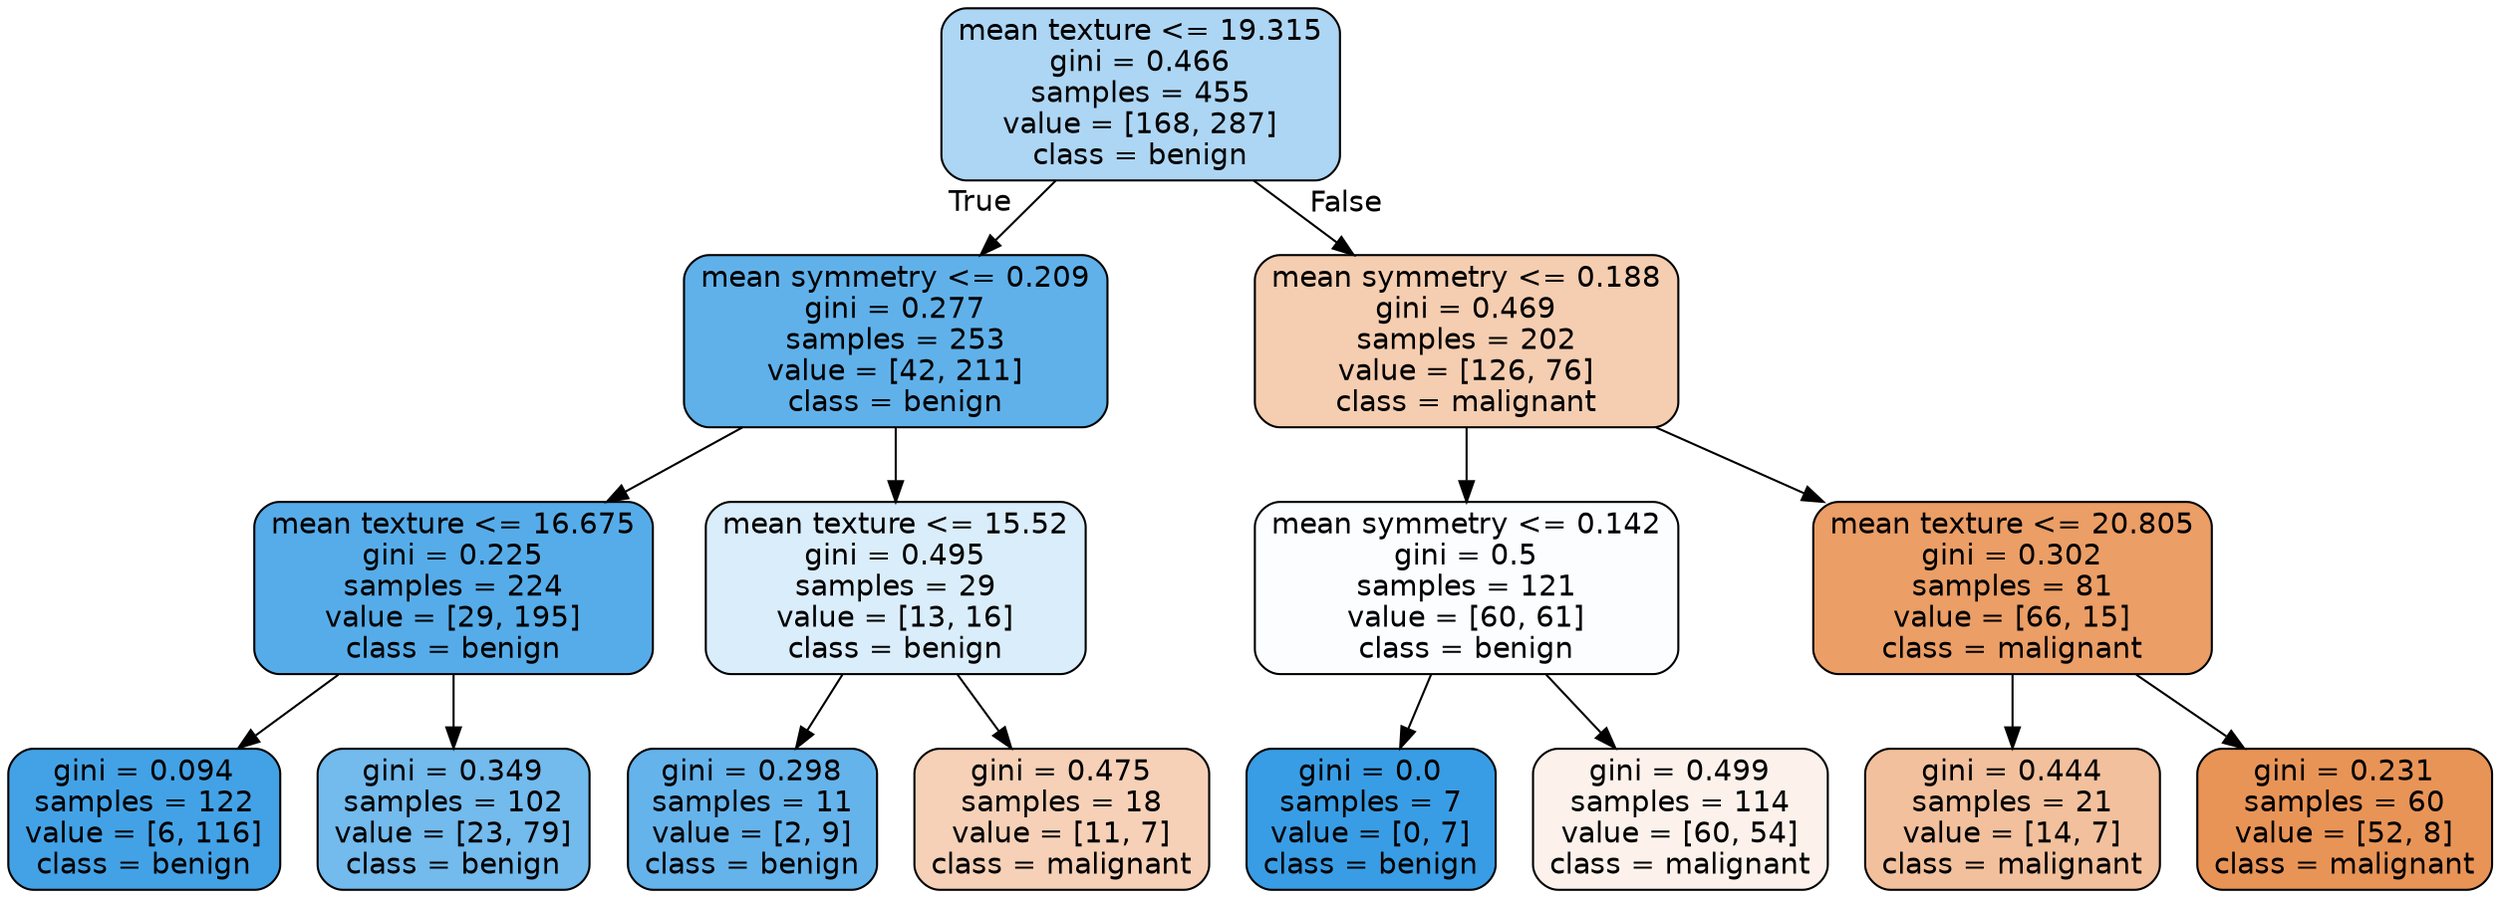 digraph Tree {
node [shape=box, style="filled, rounded", color="black", fontname="helvetica"] ;
edge [fontname="helvetica"] ;
0 [label="mean texture <= 19.315\ngini = 0.466\nsamples = 455\nvalue = [168, 287]\nclass = benign", fillcolor="#add6f4"] ;
1 [label="mean symmetry <= 0.209\ngini = 0.277\nsamples = 253\nvalue = [42, 211]\nclass = benign", fillcolor="#60b1ea"] ;
0 -> 1 [labeldistance=2.5, labelangle=45, headlabel="True"] ;
2 [label="mean texture <= 16.675\ngini = 0.225\nsamples = 224\nvalue = [29, 195]\nclass = benign", fillcolor="#56ace9"] ;
1 -> 2 ;
3 [label="gini = 0.094\nsamples = 122\nvalue = [6, 116]\nclass = benign", fillcolor="#43a2e6"] ;
2 -> 3 ;
4 [label="gini = 0.349\nsamples = 102\nvalue = [23, 79]\nclass = benign", fillcolor="#73baed"] ;
2 -> 4 ;
5 [label="mean texture <= 15.52\ngini = 0.495\nsamples = 29\nvalue = [13, 16]\nclass = benign", fillcolor="#daedfa"] ;
1 -> 5 ;
6 [label="gini = 0.298\nsamples = 11\nvalue = [2, 9]\nclass = benign", fillcolor="#65b3eb"] ;
5 -> 6 ;
7 [label="gini = 0.475\nsamples = 18\nvalue = [11, 7]\nclass = malignant", fillcolor="#f6d1b7"] ;
5 -> 7 ;
8 [label="mean symmetry <= 0.188\ngini = 0.469\nsamples = 202\nvalue = [126, 76]\nclass = malignant", fillcolor="#f5cdb0"] ;
0 -> 8 [labeldistance=2.5, labelangle=-45, headlabel="False"] ;
9 [label="mean symmetry <= 0.142\ngini = 0.5\nsamples = 121\nvalue = [60, 61]\nclass = benign", fillcolor="#fcfdff"] ;
8 -> 9 ;
10 [label="gini = 0.0\nsamples = 7\nvalue = [0, 7]\nclass = benign", fillcolor="#399de5"] ;
9 -> 10 ;
11 [label="gini = 0.499\nsamples = 114\nvalue = [60, 54]\nclass = malignant", fillcolor="#fcf2eb"] ;
9 -> 11 ;
12 [label="mean texture <= 20.805\ngini = 0.302\nsamples = 81\nvalue = [66, 15]\nclass = malignant", fillcolor="#eb9e66"] ;
8 -> 12 ;
13 [label="gini = 0.444\nsamples = 21\nvalue = [14, 7]\nclass = malignant", fillcolor="#f2c09c"] ;
12 -> 13 ;
14 [label="gini = 0.231\nsamples = 60\nvalue = [52, 8]\nclass = malignant", fillcolor="#e99457"] ;
12 -> 14 ;
}